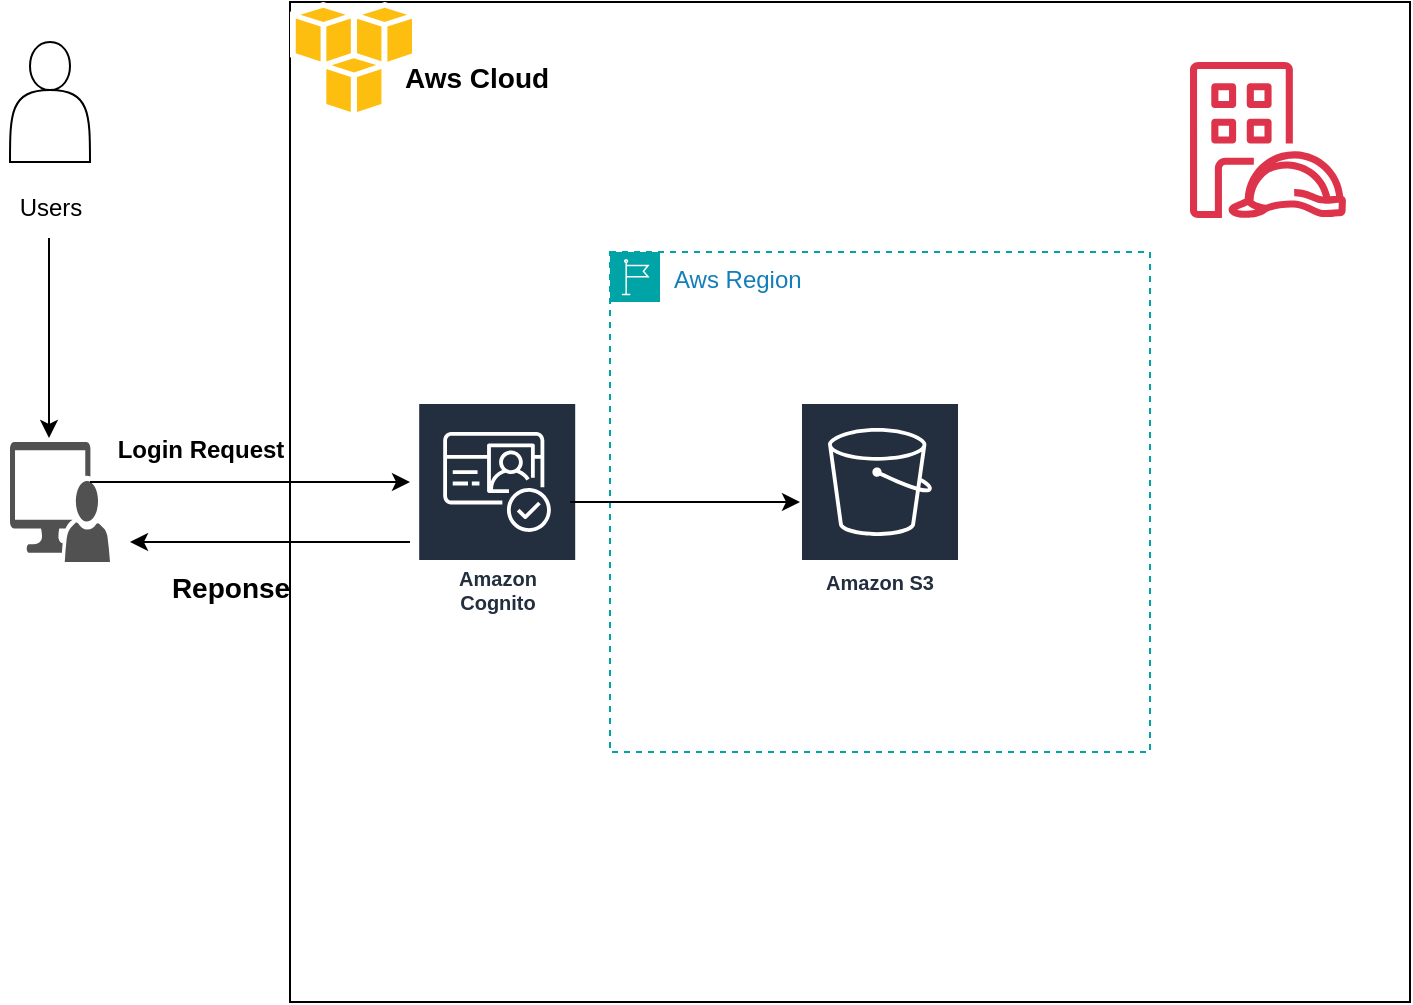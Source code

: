 <mxfile version="24.7.12">
  <diagram name="Page-1" id="Q7WoThpNlGXduTu6mJ06">
    <mxGraphModel dx="1050" dy="557" grid="1" gridSize="10" guides="1" tooltips="1" connect="1" arrows="1" fold="1" page="1" pageScale="1" pageWidth="827" pageHeight="1169" math="0" shadow="0">
      <root>
        <mxCell id="0" />
        <mxCell id="1" parent="0" />
        <mxCell id="GZUKlQX9ag1XqChU0ORL-2" value="" style="shape=actor;whiteSpace=wrap;html=1;" vertex="1" parent="1">
          <mxGeometry x="60" y="50" width="40" height="60" as="geometry" />
        </mxCell>
        <mxCell id="GZUKlQX9ag1XqChU0ORL-4" value="Users" style="text;html=1;align=center;verticalAlign=middle;resizable=0;points=[];autosize=1;strokeColor=none;fillColor=none;" vertex="1" parent="1">
          <mxGeometry x="55" y="118" width="50" height="30" as="geometry" />
        </mxCell>
        <mxCell id="GZUKlQX9ag1XqChU0ORL-5" value="" style="endArrow=classic;html=1;rounded=0;" edge="1" parent="1">
          <mxGeometry width="50" height="50" relative="1" as="geometry">
            <mxPoint x="79.5" y="148" as="sourcePoint" />
            <mxPoint x="79.5" y="248" as="targetPoint" />
          </mxGeometry>
        </mxCell>
        <mxCell id="GZUKlQX9ag1XqChU0ORL-8" value="" style="sketch=0;pointerEvents=1;shadow=0;dashed=0;html=1;strokeColor=none;labelPosition=center;verticalLabelPosition=bottom;verticalAlign=top;align=center;fillColor=#515151;shape=mxgraph.mscae.system_center.admin_console" vertex="1" parent="1">
          <mxGeometry x="60" y="250" width="50" height="60" as="geometry" />
        </mxCell>
        <mxCell id="GZUKlQX9ag1XqChU0ORL-9" value="" style="rounded=0;whiteSpace=wrap;html=1;" vertex="1" parent="1">
          <mxGeometry x="200" y="30" width="560" height="500" as="geometry" />
        </mxCell>
        <mxCell id="GZUKlQX9ag1XqChU0ORL-12" value="" style="dashed=0;outlineConnect=0;html=1;align=center;labelPosition=center;verticalLabelPosition=bottom;verticalAlign=top;shape=mxgraph.weblogos.aws" vertex="1" parent="1">
          <mxGeometry x="200" y="30" width="63.6" height="58.4" as="geometry" />
        </mxCell>
        <mxCell id="GZUKlQX9ag1XqChU0ORL-15" value="Amazon Cognito" style="sketch=0;outlineConnect=0;fontColor=#232F3E;gradientColor=none;strokeColor=#ffffff;fillColor=#232F3E;dashed=0;verticalLabelPosition=middle;verticalAlign=bottom;align=center;html=1;whiteSpace=wrap;fontSize=10;fontStyle=1;spacing=3;shape=mxgraph.aws4.productIcon;prIcon=mxgraph.aws4.cognito;" vertex="1" parent="1">
          <mxGeometry x="263.6" y="230" width="80" height="110" as="geometry" />
        </mxCell>
        <mxCell id="GZUKlQX9ag1XqChU0ORL-18" value="" style="endArrow=classic;html=1;rounded=0;" edge="1" parent="1">
          <mxGeometry width="50" height="50" relative="1" as="geometry">
            <mxPoint x="100" y="270" as="sourcePoint" />
            <mxPoint x="260" y="270" as="targetPoint" />
          </mxGeometry>
        </mxCell>
        <mxCell id="GZUKlQX9ag1XqChU0ORL-19" value="&lt;font style=&quot;font-size: 14px;&quot;&gt;Aws Cloud&lt;/font&gt;" style="text;strokeColor=none;fillColor=none;html=1;fontSize=24;fontStyle=1;verticalAlign=middle;align=center;" vertex="1" parent="1">
          <mxGeometry x="230.0" y="50" width="126.4" height="30.8" as="geometry" />
        </mxCell>
        <mxCell id="GZUKlQX9ag1XqChU0ORL-20" value="&lt;font style=&quot;font-size: 12px;&quot;&gt;Login Request&lt;/font&gt;" style="text;strokeColor=none;fillColor=none;html=1;fontSize=24;fontStyle=1;verticalAlign=middle;align=center;" vertex="1" parent="1">
          <mxGeometry x="105" y="230" width="100" height="40" as="geometry" />
        </mxCell>
        <mxCell id="GZUKlQX9ag1XqChU0ORL-24" value="" style="endArrow=classic;html=1;rounded=0;" edge="1" parent="1">
          <mxGeometry width="50" height="50" relative="1" as="geometry">
            <mxPoint x="260" y="300" as="sourcePoint" />
            <mxPoint x="120" y="300" as="targetPoint" />
            <Array as="points">
              <mxPoint x="190" y="300" />
            </Array>
          </mxGeometry>
        </mxCell>
        <mxCell id="GZUKlQX9ag1XqChU0ORL-25" value="&lt;font style=&quot;font-size: 14px;&quot;&gt;Reponse&lt;/font&gt;" style="text;strokeColor=none;fillColor=none;html=1;fontSize=24;fontStyle=1;verticalAlign=middle;align=center;" vertex="1" parent="1">
          <mxGeometry x="120" y="300" width="100" height="40" as="geometry" />
        </mxCell>
        <mxCell id="GZUKlQX9ag1XqChU0ORL-36" value="Aws Region" style="points=[[0,0],[0.25,0],[0.5,0],[0.75,0],[1,0],[1,0.25],[1,0.5],[1,0.75],[1,1],[0.75,1],[0.5,1],[0.25,1],[0,1],[0,0.75],[0,0.5],[0,0.25]];outlineConnect=0;gradientColor=none;html=1;whiteSpace=wrap;fontSize=12;fontStyle=0;container=1;pointerEvents=0;collapsible=0;recursiveResize=0;shape=mxgraph.aws4.group;grIcon=mxgraph.aws4.group_region;strokeColor=#00A4A6;fillColor=none;verticalAlign=top;align=left;spacingLeft=30;fontColor=#147EBA;dashed=1;" vertex="1" parent="1">
          <mxGeometry x="360" y="155" width="270" height="250" as="geometry" />
        </mxCell>
        <mxCell id="GZUKlQX9ag1XqChU0ORL-35" value="Amazon S3" style="sketch=0;outlineConnect=0;fontColor=#232F3E;gradientColor=none;strokeColor=#ffffff;fillColor=#232F3E;dashed=0;verticalLabelPosition=middle;verticalAlign=bottom;align=center;html=1;whiteSpace=wrap;fontSize=10;fontStyle=1;spacing=3;shape=mxgraph.aws4.productIcon;prIcon=mxgraph.aws4.s3;" vertex="1" parent="GZUKlQX9ag1XqChU0ORL-36">
          <mxGeometry x="95" y="75" width="80" height="100" as="geometry" />
        </mxCell>
        <mxCell id="GZUKlQX9ag1XqChU0ORL-37" value="" style="endArrow=classic;html=1;rounded=0;" edge="1" parent="1" target="GZUKlQX9ag1XqChU0ORL-35">
          <mxGeometry width="50" height="50" relative="1" as="geometry">
            <mxPoint x="340" y="280" as="sourcePoint" />
            <mxPoint x="410" y="270" as="targetPoint" />
          </mxGeometry>
        </mxCell>
        <mxCell id="GZUKlQX9ag1XqChU0ORL-38" value="" style="sketch=0;outlineConnect=0;fontColor=#232F3E;gradientColor=none;fillColor=#DD344C;strokeColor=none;dashed=0;verticalLabelPosition=bottom;verticalAlign=top;align=center;html=1;fontSize=12;fontStyle=0;aspect=fixed;pointerEvents=1;shape=mxgraph.aws4.identity_access_management_iam_roles_anywhere;" vertex="1" parent="1">
          <mxGeometry x="650" y="60" width="78" height="78" as="geometry" />
        </mxCell>
      </root>
    </mxGraphModel>
  </diagram>
</mxfile>
